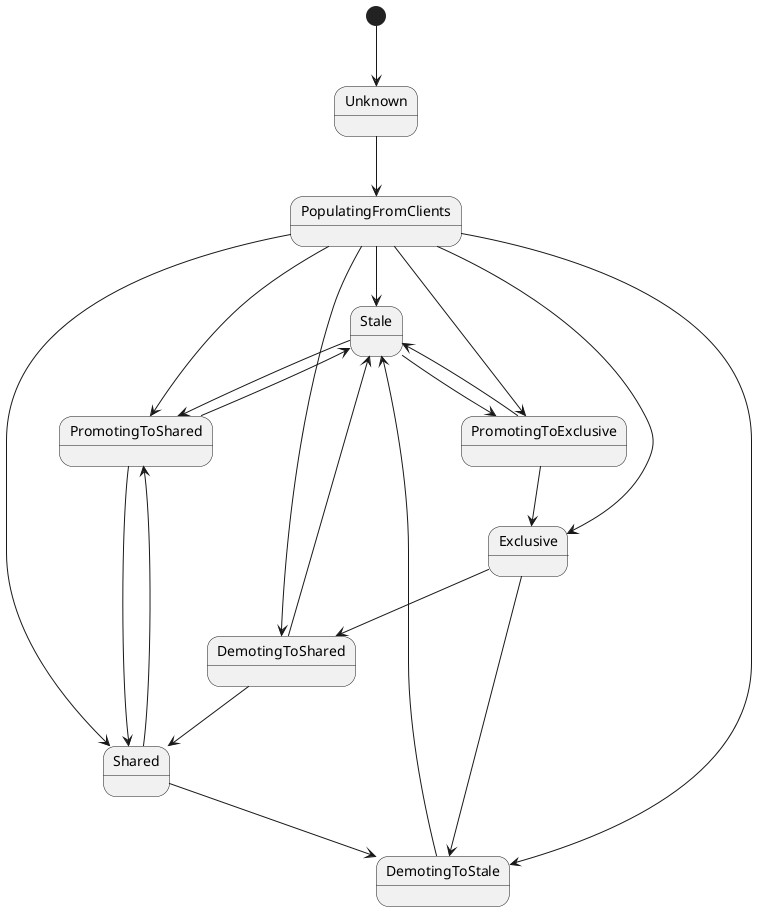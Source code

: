 @startuml

[*] --> Unknown

Unknown --> PopulatingFromClients

PopulatingFromClients --> Stale
PopulatingFromClients --> PromotingToShared
PopulatingFromClients --> Shared
PopulatingFromClients --> PromotingToExclusive
PopulatingFromClients --> Exclusive
PopulatingFromClients --> DemotingToShared
PopulatingFromClients --> DemotingToStale

Stale --> PromotingToShared
Stale --> PromotingToExclusive

PromotingToShared --> Stale
PromotingToShared --> Shared

Shared --> PromotingToShared
Shared --> DemotingToStale

PromotingToExclusive --> Stale
PromotingToExclusive --> Exclusive

Exclusive --> DemotingToShared
Exclusive --> DemotingToStale

DemotingToShared --> Stale
DemotingToShared --> Shared

DemotingToStale --> Stale

@enduml
